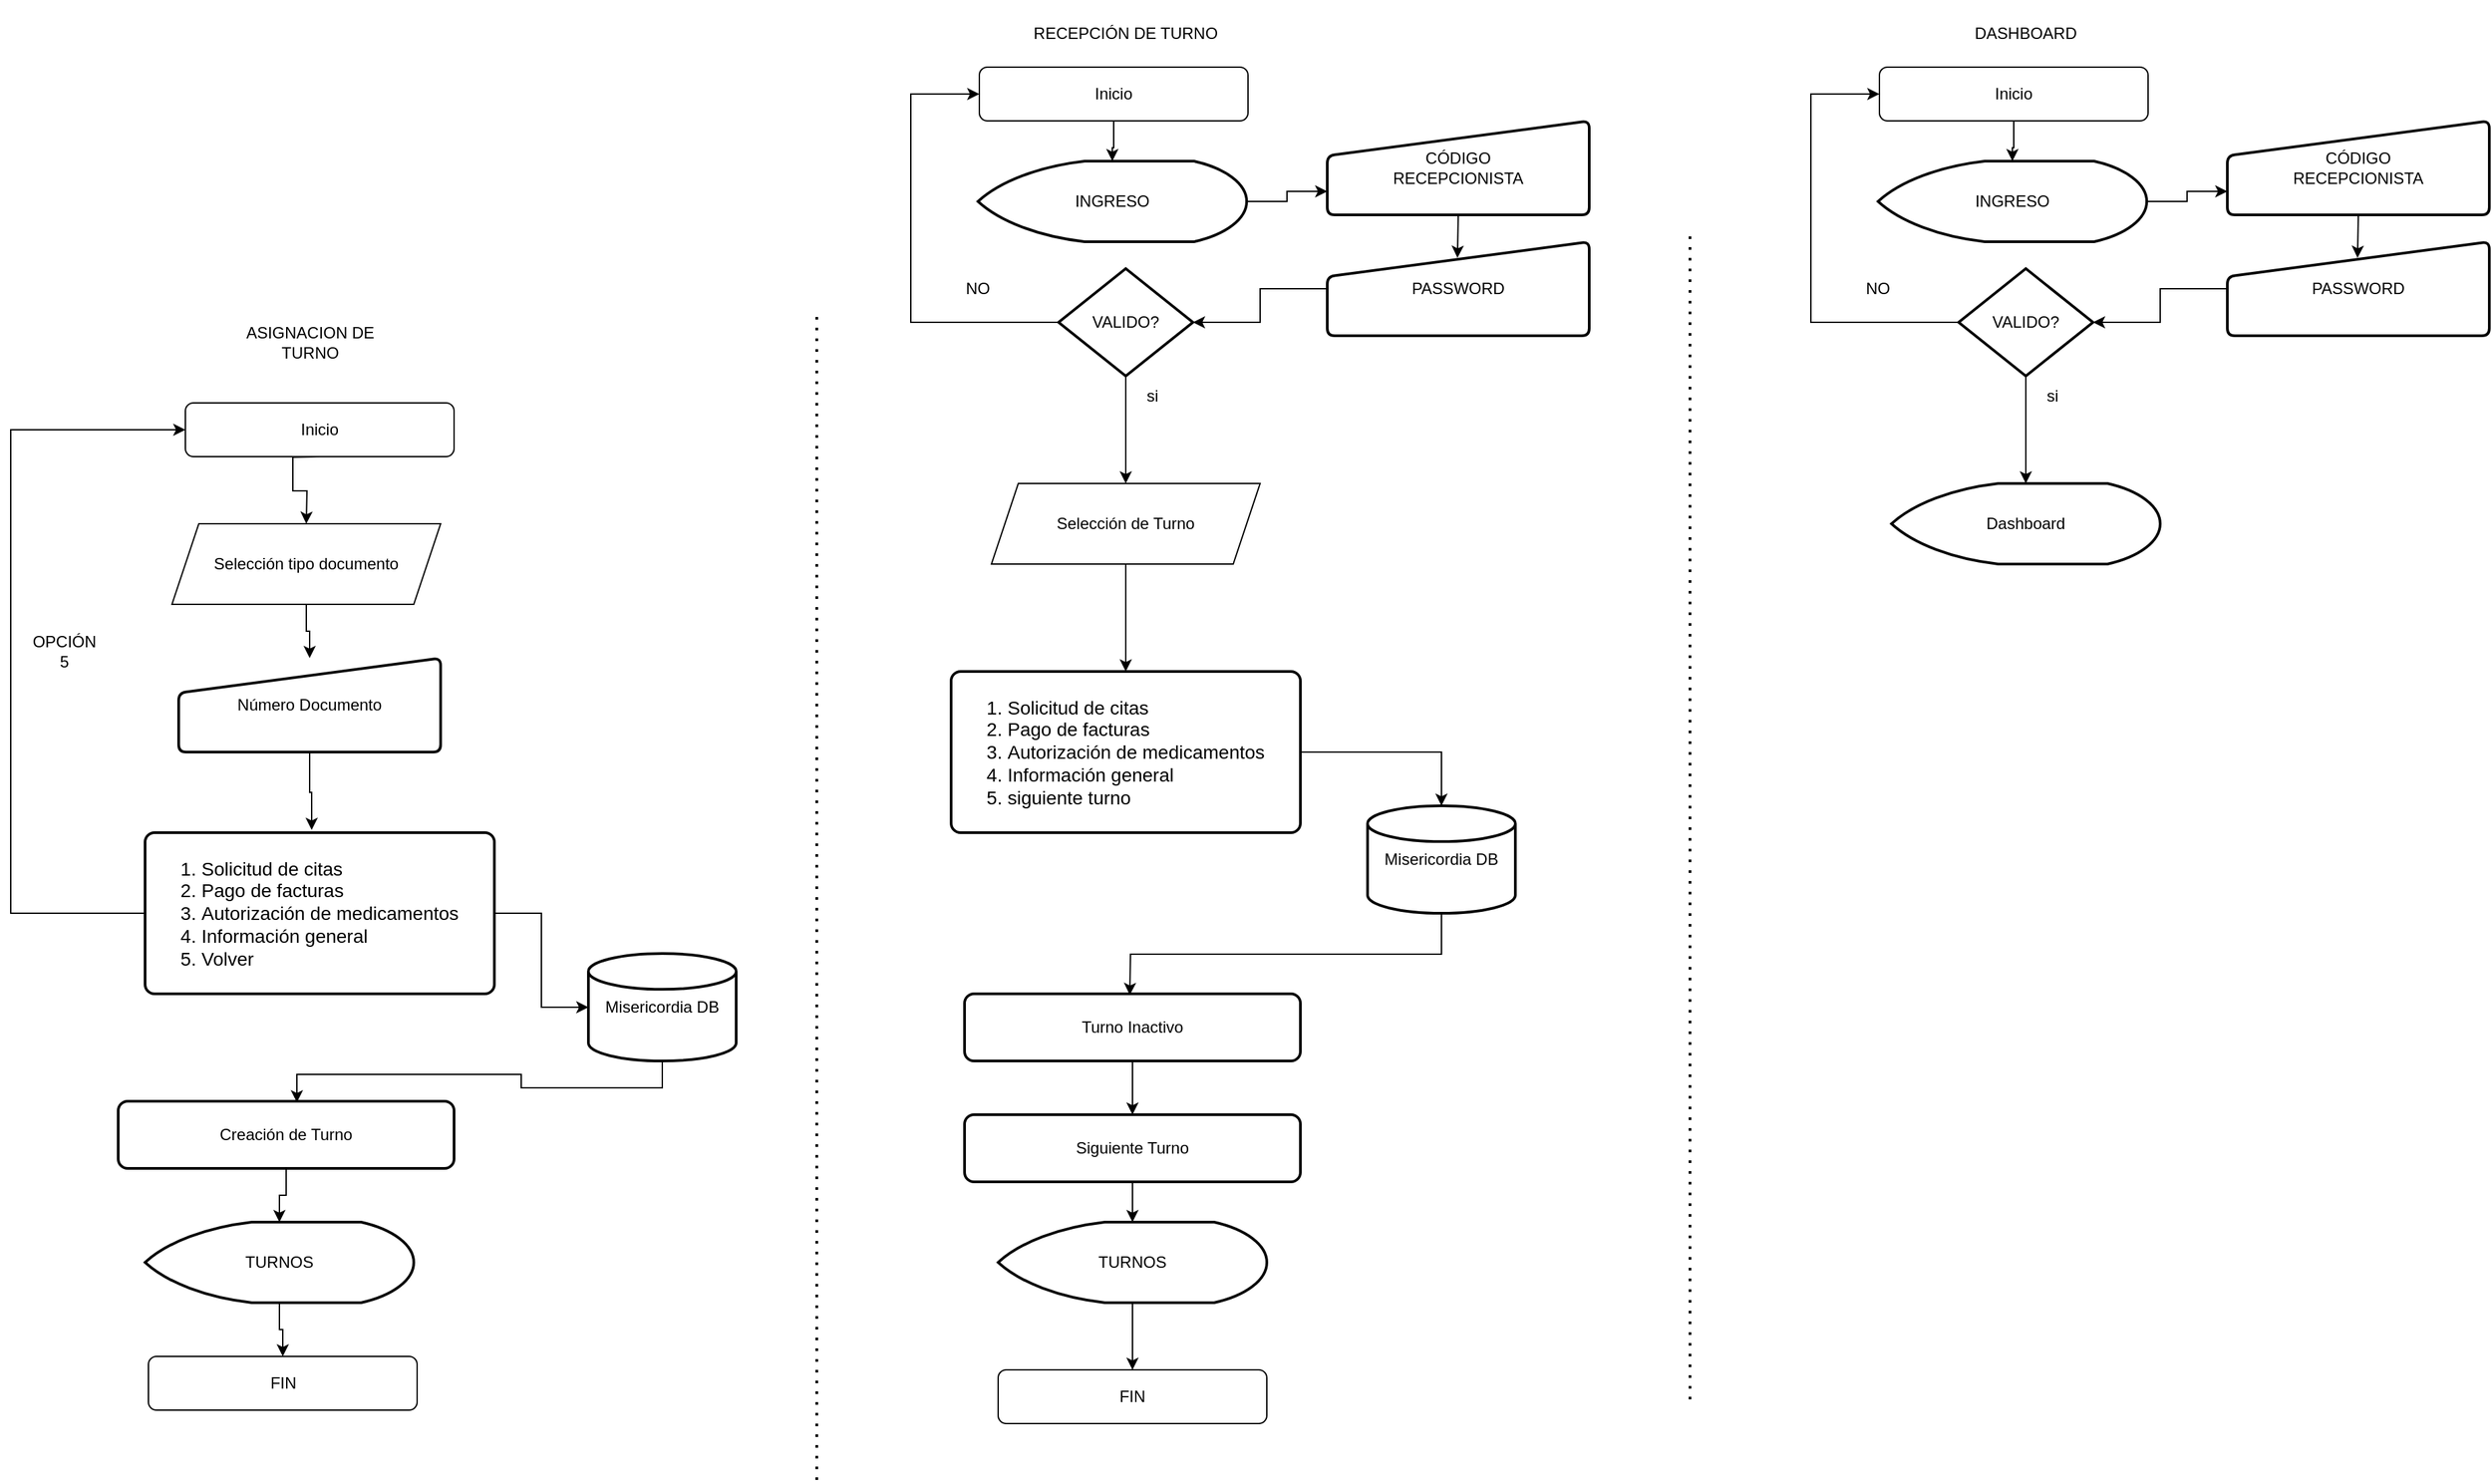 <mxfile version="24.2.8" type="device">
  <diagram id="C5RBs43oDa-KdzZeNtuy" name="Page-1">
    <mxGraphModel dx="1434" dy="1940" grid="1" gridSize="10" guides="1" tooltips="1" connect="1" arrows="1" fold="1" page="1" pageScale="1" pageWidth="827" pageHeight="1169" math="0" shadow="0">
      <root>
        <mxCell id="WIyWlLk6GJQsqaUBKTNV-0" />
        <mxCell id="WIyWlLk6GJQsqaUBKTNV-1" parent="WIyWlLk6GJQsqaUBKTNV-0" />
        <mxCell id="WbxKWistO83rXdN1k2Vi-13" style="edgeStyle=orthogonalEdgeStyle;rounded=0;orthogonalLoop=1;jettySize=auto;html=1;exitX=0.5;exitY=1;exitDx=0;exitDy=0;entryX=0.5;entryY=0;entryDx=0;entryDy=0;" parent="WIyWlLk6GJQsqaUBKTNV-1" edge="1">
          <mxGeometry relative="1" as="geometry">
            <mxPoint x="550" y="-290" as="sourcePoint" />
            <mxPoint x="540" y="-240" as="targetPoint" />
          </mxGeometry>
        </mxCell>
        <mxCell id="WIyWlLk6GJQsqaUBKTNV-3" value="Inicio" style="rounded=1;whiteSpace=wrap;html=1;fontSize=12;glass=0;strokeWidth=1;shadow=0;" parent="WIyWlLk6GJQsqaUBKTNV-1" vertex="1">
          <mxGeometry x="450" y="-330" width="200" height="40" as="geometry" />
        </mxCell>
        <mxCell id="WbxKWistO83rXdN1k2Vi-14" style="edgeStyle=orthogonalEdgeStyle;rounded=0;orthogonalLoop=1;jettySize=auto;html=1;exitX=0.5;exitY=1;exitDx=0;exitDy=0;entryX=0.5;entryY=0;entryDx=0;entryDy=0;" parent="WIyWlLk6GJQsqaUBKTNV-1" source="WbxKWistO83rXdN1k2Vi-0" target="WbxKWistO83rXdN1k2Vi-8" edge="1">
          <mxGeometry relative="1" as="geometry" />
        </mxCell>
        <mxCell id="WbxKWistO83rXdN1k2Vi-0" value="Selección tipo documento" style="shape=parallelogram;perimeter=parallelogramPerimeter;whiteSpace=wrap;html=1;fixedSize=1;" parent="WIyWlLk6GJQsqaUBKTNV-1" vertex="1">
          <mxGeometry x="440" y="-240" width="200" height="60" as="geometry" />
        </mxCell>
        <mxCell id="WbxKWistO83rXdN1k2Vi-5" value="Misericordia DB" style="strokeWidth=2;html=1;shape=mxgraph.flowchart.database;whiteSpace=wrap;" parent="WIyWlLk6GJQsqaUBKTNV-1" vertex="1">
          <mxGeometry x="750" y="80" width="110" height="80" as="geometry" />
        </mxCell>
        <mxCell id="WbxKWistO83rXdN1k2Vi-19" style="edgeStyle=orthogonalEdgeStyle;rounded=0;orthogonalLoop=1;jettySize=auto;html=1;exitX=0.5;exitY=1;exitDx=0;exitDy=0;exitPerimeter=0;entryX=0.5;entryY=0;entryDx=0;entryDy=0;" parent="WIyWlLk6GJQsqaUBKTNV-1" source="WbxKWistO83rXdN1k2Vi-7" target="WbxKWistO83rXdN1k2Vi-18" edge="1">
          <mxGeometry relative="1" as="geometry" />
        </mxCell>
        <mxCell id="WbxKWistO83rXdN1k2Vi-7" value="TURNOS" style="strokeWidth=2;html=1;shape=mxgraph.flowchart.display;whiteSpace=wrap;" parent="WIyWlLk6GJQsqaUBKTNV-1" vertex="1">
          <mxGeometry x="420" y="280" width="200" height="60" as="geometry" />
        </mxCell>
        <mxCell id="WbxKWistO83rXdN1k2Vi-8" value="Número Documento" style="html=1;strokeWidth=2;shape=manualInput;whiteSpace=wrap;rounded=1;size=26;arcSize=11;" parent="WIyWlLk6GJQsqaUBKTNV-1" vertex="1">
          <mxGeometry x="445" y="-140" width="195" height="70" as="geometry" />
        </mxCell>
        <mxCell id="5WVpOqwNi565ayzKRjHE-14" style="edgeStyle=orthogonalEdgeStyle;rounded=0;orthogonalLoop=1;jettySize=auto;html=1;entryX=0;entryY=0.5;entryDx=0;entryDy=0;" parent="WIyWlLk6GJQsqaUBKTNV-1" source="WbxKWistO83rXdN1k2Vi-9" target="WIyWlLk6GJQsqaUBKTNV-3" edge="1">
          <mxGeometry relative="1" as="geometry">
            <Array as="points">
              <mxPoint x="320" y="50" />
              <mxPoint x="320" y="-310" />
            </Array>
          </mxGeometry>
        </mxCell>
        <mxCell id="WbxKWistO83rXdN1k2Vi-9" value="&lt;ol style=&quot;font-size: 14px;&quot;&gt;&lt;li&gt;Solicitud de citas&lt;/li&gt;&lt;li&gt;Pago de facturas&lt;/li&gt;&lt;li&gt;Autorización de medicamentos&lt;/li&gt;&lt;li&gt;Información general&lt;/li&gt;&lt;li&gt;Volver&lt;/li&gt;&lt;/ol&gt;" style="rounded=1;whiteSpace=wrap;html=1;absoluteArcSize=1;arcSize=14;strokeWidth=2;align=left;" parent="WIyWlLk6GJQsqaUBKTNV-1" vertex="1">
          <mxGeometry x="420" y="-10" width="260" height="120" as="geometry" />
        </mxCell>
        <mxCell id="WbxKWistO83rXdN1k2Vi-15" style="edgeStyle=orthogonalEdgeStyle;rounded=0;orthogonalLoop=1;jettySize=auto;html=1;exitX=0.5;exitY=1;exitDx=0;exitDy=0;entryX=0.477;entryY=-0.017;entryDx=0;entryDy=0;entryPerimeter=0;" parent="WIyWlLk6GJQsqaUBKTNV-1" source="WbxKWistO83rXdN1k2Vi-8" target="WbxKWistO83rXdN1k2Vi-9" edge="1">
          <mxGeometry relative="1" as="geometry" />
        </mxCell>
        <mxCell id="WbxKWistO83rXdN1k2Vi-16" style="edgeStyle=orthogonalEdgeStyle;rounded=0;orthogonalLoop=1;jettySize=auto;html=1;exitX=1;exitY=0.5;exitDx=0;exitDy=0;entryX=0;entryY=0.5;entryDx=0;entryDy=0;entryPerimeter=0;" parent="WIyWlLk6GJQsqaUBKTNV-1" source="WbxKWistO83rXdN1k2Vi-9" target="WbxKWistO83rXdN1k2Vi-5" edge="1">
          <mxGeometry relative="1" as="geometry" />
        </mxCell>
        <mxCell id="WbxKWistO83rXdN1k2Vi-17" style="edgeStyle=orthogonalEdgeStyle;rounded=0;orthogonalLoop=1;jettySize=auto;html=1;exitX=0.5;exitY=1;exitDx=0;exitDy=0;exitPerimeter=0;entryX=0.532;entryY=0.017;entryDx=0;entryDy=0;entryPerimeter=0;" parent="WIyWlLk6GJQsqaUBKTNV-1" source="WbxKWistO83rXdN1k2Vi-5" target="WbxKWistO83rXdN1k2Vi-20" edge="1">
          <mxGeometry relative="1" as="geometry" />
        </mxCell>
        <mxCell id="WbxKWistO83rXdN1k2Vi-18" value="FIN" style="rounded=1;whiteSpace=wrap;html=1;fontSize=12;glass=0;strokeWidth=1;shadow=0;" parent="WIyWlLk6GJQsqaUBKTNV-1" vertex="1">
          <mxGeometry x="422.5" y="380" width="200" height="40" as="geometry" />
        </mxCell>
        <mxCell id="WbxKWistO83rXdN1k2Vi-21" style="edgeStyle=orthogonalEdgeStyle;rounded=0;orthogonalLoop=1;jettySize=auto;html=1;" parent="WIyWlLk6GJQsqaUBKTNV-1" source="WbxKWistO83rXdN1k2Vi-20" target="WbxKWistO83rXdN1k2Vi-7" edge="1">
          <mxGeometry relative="1" as="geometry" />
        </mxCell>
        <mxCell id="WbxKWistO83rXdN1k2Vi-20" value="Creación de Turno" style="rounded=1;whiteSpace=wrap;html=1;absoluteArcSize=1;arcSize=14;strokeWidth=2;" parent="WIyWlLk6GJQsqaUBKTNV-1" vertex="1">
          <mxGeometry x="400" y="190" width="250" height="50" as="geometry" />
        </mxCell>
        <mxCell id="WbxKWistO83rXdN1k2Vi-23" value="Inicio" style="rounded=1;whiteSpace=wrap;html=1;fontSize=12;glass=0;strokeWidth=1;shadow=0;" parent="WIyWlLk6GJQsqaUBKTNV-1" vertex="1">
          <mxGeometry x="1041" y="-580" width="200" height="40" as="geometry" />
        </mxCell>
        <mxCell id="WbxKWistO83rXdN1k2Vi-24" style="edgeStyle=orthogonalEdgeStyle;rounded=0;orthogonalLoop=1;jettySize=auto;html=1;exitX=0.5;exitY=1;exitDx=0;exitDy=0;entryX=0.5;entryY=0;entryDx=0;entryDy=0;" parent="WIyWlLk6GJQsqaUBKTNV-1" source="WbxKWistO83rXdN1k2Vi-25" target="WbxKWistO83rXdN1k2Vi-30" edge="1">
          <mxGeometry relative="1" as="geometry">
            <mxPoint x="1142.5" y="-150" as="targetPoint" />
          </mxGeometry>
        </mxCell>
        <mxCell id="WbxKWistO83rXdN1k2Vi-25" value="Selección de Turno" style="shape=parallelogram;perimeter=parallelogramPerimeter;whiteSpace=wrap;html=1;fixedSize=1;" parent="WIyWlLk6GJQsqaUBKTNV-1" vertex="1">
          <mxGeometry x="1050" y="-270" width="200" height="60" as="geometry" />
        </mxCell>
        <mxCell id="WbxKWistO83rXdN1k2Vi-26" value="Misericordia DB" style="strokeWidth=2;html=1;shape=mxgraph.flowchart.database;whiteSpace=wrap;" parent="WIyWlLk6GJQsqaUBKTNV-1" vertex="1">
          <mxGeometry x="1330" y="-30" width="110" height="80" as="geometry" />
        </mxCell>
        <mxCell id="WbxKWistO83rXdN1k2Vi-30" value="&lt;ol style=&quot;font-size: 14px;&quot;&gt;&lt;li&gt;Solicitud de citas&lt;/li&gt;&lt;li&gt;Pago de facturas&lt;/li&gt;&lt;li&gt;Autorización de medicamentos&lt;/li&gt;&lt;li&gt;Información general&lt;/li&gt;&lt;li&gt;siguiente turno&lt;/li&gt;&lt;/ol&gt;" style="rounded=1;whiteSpace=wrap;html=1;absoluteArcSize=1;arcSize=14;strokeWidth=2;align=left;" parent="WIyWlLk6GJQsqaUBKTNV-1" vertex="1">
          <mxGeometry x="1020" y="-130" width="260" height="120" as="geometry" />
        </mxCell>
        <mxCell id="WbxKWistO83rXdN1k2Vi-33" style="edgeStyle=orthogonalEdgeStyle;rounded=0;orthogonalLoop=1;jettySize=auto;html=1;exitX=0.5;exitY=1;exitDx=0;exitDy=0;exitPerimeter=0;entryX=0.532;entryY=0.017;entryDx=0;entryDy=0;entryPerimeter=0;" parent="WIyWlLk6GJQsqaUBKTNV-1" source="WbxKWistO83rXdN1k2Vi-26" edge="1">
          <mxGeometry relative="1" as="geometry">
            <mxPoint x="1153" y="110.85" as="targetPoint" />
          </mxGeometry>
        </mxCell>
        <mxCell id="WbxKWistO83rXdN1k2Vi-34" value="FIN" style="rounded=1;whiteSpace=wrap;html=1;fontSize=12;glass=0;strokeWidth=1;shadow=0;" parent="WIyWlLk6GJQsqaUBKTNV-1" vertex="1">
          <mxGeometry x="1055" y="390" width="200" height="40" as="geometry" />
        </mxCell>
        <mxCell id="WbxKWistO83rXdN1k2Vi-44" style="edgeStyle=orthogonalEdgeStyle;rounded=0;orthogonalLoop=1;jettySize=auto;html=1;entryX=0.5;entryY=0;entryDx=0;entryDy=0;" parent="WIyWlLk6GJQsqaUBKTNV-1" source="WbxKWistO83rXdN1k2Vi-37" target="WbxKWistO83rXdN1k2Vi-34" edge="1">
          <mxGeometry relative="1" as="geometry" />
        </mxCell>
        <mxCell id="WbxKWistO83rXdN1k2Vi-37" value="TURNOS" style="strokeWidth=2;html=1;shape=mxgraph.flowchart.display;whiteSpace=wrap;" parent="WIyWlLk6GJQsqaUBKTNV-1" vertex="1">
          <mxGeometry x="1055" y="280" width="200" height="60" as="geometry" />
        </mxCell>
        <mxCell id="WbxKWistO83rXdN1k2Vi-42" style="edgeStyle=orthogonalEdgeStyle;rounded=0;orthogonalLoop=1;jettySize=auto;html=1;entryX=0.5;entryY=0;entryDx=0;entryDy=0;" parent="WIyWlLk6GJQsqaUBKTNV-1" source="WbxKWistO83rXdN1k2Vi-38" target="WbxKWistO83rXdN1k2Vi-41" edge="1">
          <mxGeometry relative="1" as="geometry" />
        </mxCell>
        <mxCell id="WbxKWistO83rXdN1k2Vi-38" value="Turno Inactivo" style="rounded=1;whiteSpace=wrap;html=1;absoluteArcSize=1;arcSize=14;strokeWidth=2;" parent="WIyWlLk6GJQsqaUBKTNV-1" vertex="1">
          <mxGeometry x="1030" y="110" width="250" height="50" as="geometry" />
        </mxCell>
        <mxCell id="WbxKWistO83rXdN1k2Vi-43" style="edgeStyle=orthogonalEdgeStyle;rounded=0;orthogonalLoop=1;jettySize=auto;html=1;" parent="WIyWlLk6GJQsqaUBKTNV-1" source="WbxKWistO83rXdN1k2Vi-41" target="WbxKWistO83rXdN1k2Vi-37" edge="1">
          <mxGeometry relative="1" as="geometry" />
        </mxCell>
        <mxCell id="WbxKWistO83rXdN1k2Vi-41" value="Siguiente Turno" style="rounded=1;whiteSpace=wrap;html=1;absoluteArcSize=1;arcSize=14;strokeWidth=2;" parent="WIyWlLk6GJQsqaUBKTNV-1" vertex="1">
          <mxGeometry x="1030" y="200" width="250" height="50" as="geometry" />
        </mxCell>
        <mxCell id="WbxKWistO83rXdN1k2Vi-45" value="ASIGNACION DE TURNO" style="text;html=1;align=center;verticalAlign=middle;whiteSpace=wrap;rounded=0;" parent="WIyWlLk6GJQsqaUBKTNV-1" vertex="1">
          <mxGeometry x="472.5" y="-400" width="140" height="50" as="geometry" />
        </mxCell>
        <mxCell id="WbxKWistO83rXdN1k2Vi-46" value="RECEPCIÓN DE TURNO" style="text;html=1;align=center;verticalAlign=middle;whiteSpace=wrap;rounded=0;" parent="WIyWlLk6GJQsqaUBKTNV-1" vertex="1">
          <mxGeometry x="1080" y="-630" width="140" height="50" as="geometry" />
        </mxCell>
        <mxCell id="WbxKWistO83rXdN1k2Vi-47" value="" style="endArrow=none;dashed=1;html=1;dashPattern=1 3;strokeWidth=2;rounded=0;" parent="WIyWlLk6GJQsqaUBKTNV-1" edge="1">
          <mxGeometry width="50" height="50" relative="1" as="geometry">
            <mxPoint x="920" y="472" as="sourcePoint" />
            <mxPoint x="920" y="-400" as="targetPoint" />
          </mxGeometry>
        </mxCell>
        <mxCell id="5WVpOqwNi565ayzKRjHE-5" style="edgeStyle=orthogonalEdgeStyle;rounded=0;orthogonalLoop=1;jettySize=auto;html=1;entryX=0;entryY=0.75;entryDx=0;entryDy=0;" parent="WIyWlLk6GJQsqaUBKTNV-1" source="5WVpOqwNi565ayzKRjHE-1" target="5WVpOqwNi565ayzKRjHE-2" edge="1">
          <mxGeometry relative="1" as="geometry" />
        </mxCell>
        <mxCell id="5WVpOqwNi565ayzKRjHE-1" value="INGRESO" style="strokeWidth=2;html=1;shape=mxgraph.flowchart.display;whiteSpace=wrap;" parent="WIyWlLk6GJQsqaUBKTNV-1" vertex="1">
          <mxGeometry x="1040" y="-510" width="200" height="60" as="geometry" />
        </mxCell>
        <mxCell id="5WVpOqwNi565ayzKRjHE-2" value="CÓDIGO&lt;br&gt;RECEPCIONISTA" style="html=1;strokeWidth=2;shape=manualInput;whiteSpace=wrap;rounded=1;size=26;arcSize=11;" parent="WIyWlLk6GJQsqaUBKTNV-1" vertex="1">
          <mxGeometry x="1300" y="-540" width="195" height="70" as="geometry" />
        </mxCell>
        <mxCell id="5WVpOqwNi565ayzKRjHE-3" value="PASSWORD" style="html=1;strokeWidth=2;shape=manualInput;whiteSpace=wrap;rounded=1;size=26;arcSize=11;" parent="WIyWlLk6GJQsqaUBKTNV-1" vertex="1">
          <mxGeometry x="1300" y="-450" width="195" height="70" as="geometry" />
        </mxCell>
        <mxCell id="5WVpOqwNi565ayzKRjHE-6" style="edgeStyle=orthogonalEdgeStyle;rounded=0;orthogonalLoop=1;jettySize=auto;html=1;exitX=0.5;exitY=1;exitDx=0;exitDy=0;entryX=0.497;entryY=0.171;entryDx=0;entryDy=0;entryPerimeter=0;" parent="WIyWlLk6GJQsqaUBKTNV-1" source="5WVpOqwNi565ayzKRjHE-2" target="5WVpOqwNi565ayzKRjHE-3" edge="1">
          <mxGeometry relative="1" as="geometry" />
        </mxCell>
        <mxCell id="5WVpOqwNi565ayzKRjHE-8" style="edgeStyle=orthogonalEdgeStyle;rounded=0;orthogonalLoop=1;jettySize=auto;html=1;entryX=0;entryY=0.5;entryDx=0;entryDy=0;exitX=0;exitY=0.5;exitDx=0;exitDy=0;exitPerimeter=0;" parent="WIyWlLk6GJQsqaUBKTNV-1" source="5WVpOqwNi565ayzKRjHE-7" target="WbxKWistO83rXdN1k2Vi-23" edge="1">
          <mxGeometry relative="1" as="geometry">
            <Array as="points">
              <mxPoint x="990" y="-390" />
              <mxPoint x="990" y="-560" />
            </Array>
          </mxGeometry>
        </mxCell>
        <mxCell id="5WVpOqwNi565ayzKRjHE-9" style="edgeStyle=orthogonalEdgeStyle;rounded=0;orthogonalLoop=1;jettySize=auto;html=1;entryX=0.5;entryY=0;entryDx=0;entryDy=0;" parent="WIyWlLk6GJQsqaUBKTNV-1" source="5WVpOqwNi565ayzKRjHE-7" target="WbxKWistO83rXdN1k2Vi-25" edge="1">
          <mxGeometry relative="1" as="geometry">
            <mxPoint x="1150" y="-310" as="targetPoint" />
          </mxGeometry>
        </mxCell>
        <mxCell id="5WVpOqwNi565ayzKRjHE-7" value="VALIDO?" style="strokeWidth=2;html=1;shape=mxgraph.flowchart.decision;whiteSpace=wrap;" parent="WIyWlLk6GJQsqaUBKTNV-1" vertex="1">
          <mxGeometry x="1100" y="-430" width="100" height="80" as="geometry" />
        </mxCell>
        <mxCell id="5WVpOqwNi565ayzKRjHE-10" style="edgeStyle=orthogonalEdgeStyle;rounded=0;orthogonalLoop=1;jettySize=auto;html=1;entryX=1;entryY=0.5;entryDx=0;entryDy=0;entryPerimeter=0;" parent="WIyWlLk6GJQsqaUBKTNV-1" source="5WVpOqwNi565ayzKRjHE-3" target="5WVpOqwNi565ayzKRjHE-7" edge="1">
          <mxGeometry relative="1" as="geometry" />
        </mxCell>
        <mxCell id="5WVpOqwNi565ayzKRjHE-11" value="NO" style="text;html=1;align=center;verticalAlign=middle;whiteSpace=wrap;rounded=0;" parent="WIyWlLk6GJQsqaUBKTNV-1" vertex="1">
          <mxGeometry x="1010" y="-430" width="60" height="30" as="geometry" />
        </mxCell>
        <mxCell id="5WVpOqwNi565ayzKRjHE-12" value="si" style="text;html=1;align=center;verticalAlign=middle;whiteSpace=wrap;rounded=0;" parent="WIyWlLk6GJQsqaUBKTNV-1" vertex="1">
          <mxGeometry x="1140" y="-350" width="60" height="30" as="geometry" />
        </mxCell>
        <mxCell id="5WVpOqwNi565ayzKRjHE-13" style="edgeStyle=orthogonalEdgeStyle;rounded=0;orthogonalLoop=1;jettySize=auto;html=1;entryX=0.5;entryY=0;entryDx=0;entryDy=0;entryPerimeter=0;" parent="WIyWlLk6GJQsqaUBKTNV-1" source="WbxKWistO83rXdN1k2Vi-23" target="5WVpOqwNi565ayzKRjHE-1" edge="1">
          <mxGeometry relative="1" as="geometry" />
        </mxCell>
        <mxCell id="5WVpOqwNi565ayzKRjHE-15" value="OPCIÓN&lt;br&gt;5" style="text;html=1;align=center;verticalAlign=middle;whiteSpace=wrap;rounded=0;" parent="WIyWlLk6GJQsqaUBKTNV-1" vertex="1">
          <mxGeometry x="330" y="-160" width="60" height="30" as="geometry" />
        </mxCell>
        <mxCell id="kC-4jgXgTE3xURu9FE7C-0" style="edgeStyle=orthogonalEdgeStyle;rounded=0;orthogonalLoop=1;jettySize=auto;html=1;entryX=0.5;entryY=0;entryDx=0;entryDy=0;entryPerimeter=0;" edge="1" parent="WIyWlLk6GJQsqaUBKTNV-1" source="WbxKWistO83rXdN1k2Vi-30" target="WbxKWistO83rXdN1k2Vi-26">
          <mxGeometry relative="1" as="geometry" />
        </mxCell>
        <mxCell id="kC-4jgXgTE3xURu9FE7C-1" value="" style="endArrow=none;dashed=1;html=1;dashPattern=1 3;strokeWidth=2;rounded=0;" edge="1" parent="WIyWlLk6GJQsqaUBKTNV-1">
          <mxGeometry width="50" height="50" relative="1" as="geometry">
            <mxPoint x="1570" y="412" as="sourcePoint" />
            <mxPoint x="1570" y="-460" as="targetPoint" />
          </mxGeometry>
        </mxCell>
        <mxCell id="kC-4jgXgTE3xURu9FE7C-2" value="Inicio" style="rounded=1;whiteSpace=wrap;html=1;fontSize=12;glass=0;strokeWidth=1;shadow=0;" vertex="1" parent="WIyWlLk6GJQsqaUBKTNV-1">
          <mxGeometry x="1711" y="-580" width="200" height="40" as="geometry" />
        </mxCell>
        <mxCell id="kC-4jgXgTE3xURu9FE7C-4" value="DASHBOARD" style="text;html=1;align=center;verticalAlign=middle;whiteSpace=wrap;rounded=0;" vertex="1" parent="WIyWlLk6GJQsqaUBKTNV-1">
          <mxGeometry x="1750" y="-630" width="140" height="50" as="geometry" />
        </mxCell>
        <mxCell id="kC-4jgXgTE3xURu9FE7C-5" style="edgeStyle=orthogonalEdgeStyle;rounded=0;orthogonalLoop=1;jettySize=auto;html=1;entryX=0;entryY=0.75;entryDx=0;entryDy=0;" edge="1" parent="WIyWlLk6GJQsqaUBKTNV-1" source="kC-4jgXgTE3xURu9FE7C-6" target="kC-4jgXgTE3xURu9FE7C-7">
          <mxGeometry relative="1" as="geometry" />
        </mxCell>
        <mxCell id="kC-4jgXgTE3xURu9FE7C-6" value="INGRESO" style="strokeWidth=2;html=1;shape=mxgraph.flowchart.display;whiteSpace=wrap;" vertex="1" parent="WIyWlLk6GJQsqaUBKTNV-1">
          <mxGeometry x="1710" y="-510" width="200" height="60" as="geometry" />
        </mxCell>
        <mxCell id="kC-4jgXgTE3xURu9FE7C-7" value="CÓDIGO&lt;br&gt;RECEPCIONISTA" style="html=1;strokeWidth=2;shape=manualInput;whiteSpace=wrap;rounded=1;size=26;arcSize=11;" vertex="1" parent="WIyWlLk6GJQsqaUBKTNV-1">
          <mxGeometry x="1970" y="-540" width="195" height="70" as="geometry" />
        </mxCell>
        <mxCell id="kC-4jgXgTE3xURu9FE7C-8" value="PASSWORD" style="html=1;strokeWidth=2;shape=manualInput;whiteSpace=wrap;rounded=1;size=26;arcSize=11;" vertex="1" parent="WIyWlLk6GJQsqaUBKTNV-1">
          <mxGeometry x="1970" y="-450" width="195" height="70" as="geometry" />
        </mxCell>
        <mxCell id="kC-4jgXgTE3xURu9FE7C-9" style="edgeStyle=orthogonalEdgeStyle;rounded=0;orthogonalLoop=1;jettySize=auto;html=1;exitX=0.5;exitY=1;exitDx=0;exitDy=0;entryX=0.497;entryY=0.171;entryDx=0;entryDy=0;entryPerimeter=0;" edge="1" parent="WIyWlLk6GJQsqaUBKTNV-1" source="kC-4jgXgTE3xURu9FE7C-7" target="kC-4jgXgTE3xURu9FE7C-8">
          <mxGeometry relative="1" as="geometry" />
        </mxCell>
        <mxCell id="kC-4jgXgTE3xURu9FE7C-10" style="edgeStyle=orthogonalEdgeStyle;rounded=0;orthogonalLoop=1;jettySize=auto;html=1;entryX=0;entryY=0.5;entryDx=0;entryDy=0;exitX=0;exitY=0.5;exitDx=0;exitDy=0;exitPerimeter=0;" edge="1" parent="WIyWlLk6GJQsqaUBKTNV-1" source="kC-4jgXgTE3xURu9FE7C-12" target="kC-4jgXgTE3xURu9FE7C-2">
          <mxGeometry relative="1" as="geometry">
            <Array as="points">
              <mxPoint x="1660" y="-390" />
              <mxPoint x="1660" y="-560" />
            </Array>
          </mxGeometry>
        </mxCell>
        <mxCell id="kC-4jgXgTE3xURu9FE7C-11" style="edgeStyle=orthogonalEdgeStyle;rounded=0;orthogonalLoop=1;jettySize=auto;html=1;entryX=0.5;entryY=0;entryDx=0;entryDy=0;" edge="1" parent="WIyWlLk6GJQsqaUBKTNV-1" source="kC-4jgXgTE3xURu9FE7C-12">
          <mxGeometry relative="1" as="geometry">
            <mxPoint x="1820" y="-270" as="targetPoint" />
          </mxGeometry>
        </mxCell>
        <mxCell id="kC-4jgXgTE3xURu9FE7C-12" value="VALIDO?" style="strokeWidth=2;html=1;shape=mxgraph.flowchart.decision;whiteSpace=wrap;" vertex="1" parent="WIyWlLk6GJQsqaUBKTNV-1">
          <mxGeometry x="1770" y="-430" width="100" height="80" as="geometry" />
        </mxCell>
        <mxCell id="kC-4jgXgTE3xURu9FE7C-13" style="edgeStyle=orthogonalEdgeStyle;rounded=0;orthogonalLoop=1;jettySize=auto;html=1;entryX=1;entryY=0.5;entryDx=0;entryDy=0;entryPerimeter=0;" edge="1" parent="WIyWlLk6GJQsqaUBKTNV-1" source="kC-4jgXgTE3xURu9FE7C-8" target="kC-4jgXgTE3xURu9FE7C-12">
          <mxGeometry relative="1" as="geometry" />
        </mxCell>
        <mxCell id="kC-4jgXgTE3xURu9FE7C-14" value="NO" style="text;html=1;align=center;verticalAlign=middle;whiteSpace=wrap;rounded=0;" vertex="1" parent="WIyWlLk6GJQsqaUBKTNV-1">
          <mxGeometry x="1680" y="-430" width="60" height="30" as="geometry" />
        </mxCell>
        <mxCell id="kC-4jgXgTE3xURu9FE7C-15" value="si" style="text;html=1;align=center;verticalAlign=middle;whiteSpace=wrap;rounded=0;" vertex="1" parent="WIyWlLk6GJQsqaUBKTNV-1">
          <mxGeometry x="1810" y="-350" width="60" height="30" as="geometry" />
        </mxCell>
        <mxCell id="kC-4jgXgTE3xURu9FE7C-16" style="edgeStyle=orthogonalEdgeStyle;rounded=0;orthogonalLoop=1;jettySize=auto;html=1;entryX=0.5;entryY=0;entryDx=0;entryDy=0;entryPerimeter=0;" edge="1" parent="WIyWlLk6GJQsqaUBKTNV-1" source="kC-4jgXgTE3xURu9FE7C-2" target="kC-4jgXgTE3xURu9FE7C-6">
          <mxGeometry relative="1" as="geometry" />
        </mxCell>
        <mxCell id="kC-4jgXgTE3xURu9FE7C-17" value="Dashboard" style="strokeWidth=2;html=1;shape=mxgraph.flowchart.display;whiteSpace=wrap;" vertex="1" parent="WIyWlLk6GJQsqaUBKTNV-1">
          <mxGeometry x="1720" y="-270" width="200" height="60" as="geometry" />
        </mxCell>
      </root>
    </mxGraphModel>
  </diagram>
</mxfile>
